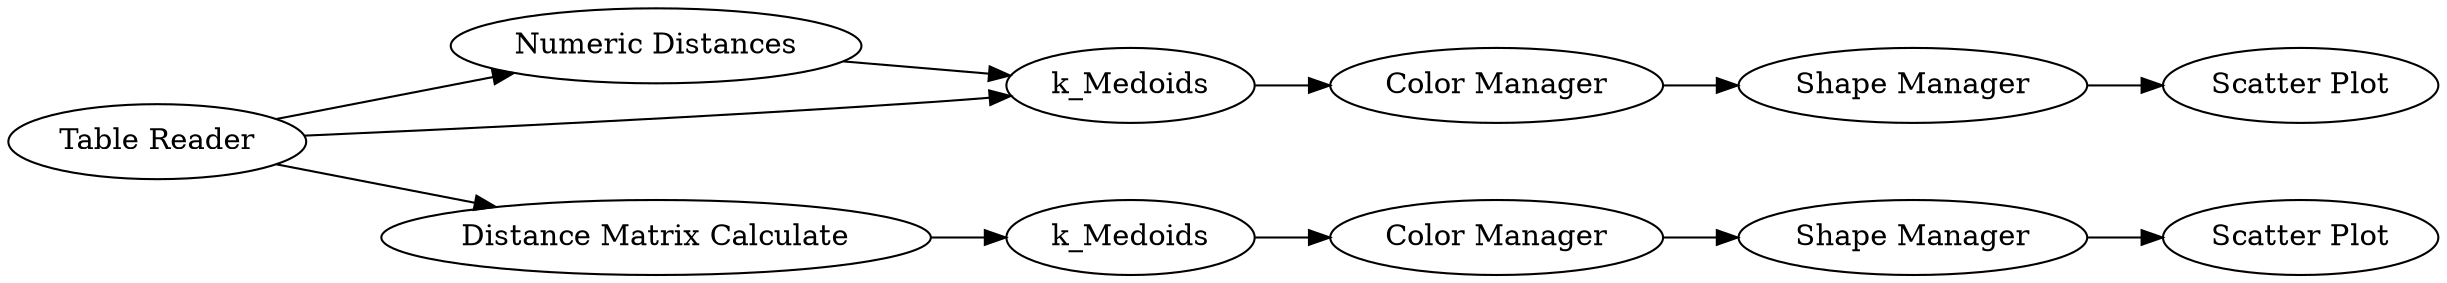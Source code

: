 digraph {
	3 [label="Color Manager"]
	4 [label="Shape Manager"]
	5 [label="Scatter Plot"]
	8 [label="Table Reader"]
	9 [label=k_Medoids]
	10 [label="Numeric Distances"]
	11 [label="Distance Matrix Calculate"]
	12 [label=k_Medoids]
	13 [label="Scatter Plot"]
	14 [label="Shape Manager"]
	15 [label="Color Manager"]
	3 -> 4
	4 -> 5
	8 -> 10
	8 -> 12
	8 -> 11
	9 -> 3
	10 -> 12
	11 -> 9
	12 -> 15
	14 -> 13
	15 -> 14
	rankdir=LR
}
